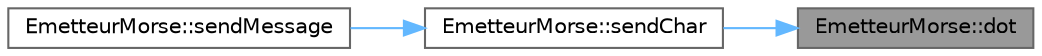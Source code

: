 digraph "EmetteurMorse::dot"
{
 // INTERACTIVE_SVG=YES
 // LATEX_PDF_SIZE
  bgcolor="transparent";
  edge [fontname=Helvetica,fontsize=10,labelfontname=Helvetica,labelfontsize=10];
  node [fontname=Helvetica,fontsize=10,shape=box,height=0.2,width=0.4];
  rankdir="RL";
  Node1 [id="Node000001",label="EmetteurMorse::dot",height=0.2,width=0.4,color="gray40", fillcolor="grey60", style="filled", fontcolor="black",tooltip="Génère le son court (\"point\") du Morse."];
  Node1 -> Node2 [id="edge1_Node000001_Node000002",dir="back",color="steelblue1",style="solid",tooltip=" "];
  Node2 [id="Node000002",label="EmetteurMorse::sendChar",height=0.2,width=0.4,color="grey40", fillcolor="white", style="filled",URL="$d6/d4f/class_emetteur_morse.html#a0c0d63e0b5542cf775a099e9aa7a60ac",tooltip="Interne : traduit et envoie un seul caractère."];
  Node2 -> Node3 [id="edge2_Node000002_Node000003",dir="back",color="steelblue1",style="solid",tooltip=" "];
  Node3 [id="Node000003",label="EmetteurMorse::sendMessage",height=0.2,width=0.4,color="grey40", fillcolor="white", style="filled",URL="$d6/d4f/class_emetteur_morse.html#a4c14514f6b098786f9e0439ba89b7646",tooltip="Prend un message et le transmet en Morse du début à la fin."];
}
